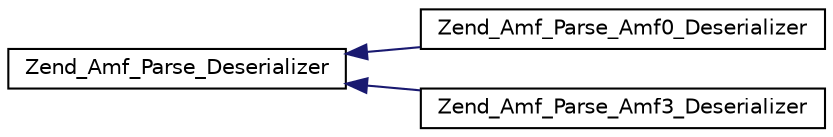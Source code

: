 digraph G
{
  edge [fontname="Helvetica",fontsize="10",labelfontname="Helvetica",labelfontsize="10"];
  node [fontname="Helvetica",fontsize="10",shape=record];
  rankdir="LR";
  Node1 [label="Zend_Amf_Parse_Deserializer",height=0.2,width=0.4,color="black", fillcolor="white", style="filled",URL="$class_zend___amf___parse___deserializer.html"];
  Node1 -> Node2 [dir="back",color="midnightblue",fontsize="10",style="solid",fontname="Helvetica"];
  Node2 [label="Zend_Amf_Parse_Amf0_Deserializer",height=0.2,width=0.4,color="black", fillcolor="white", style="filled",URL="$class_zend___amf___parse___amf0___deserializer.html"];
  Node1 -> Node3 [dir="back",color="midnightblue",fontsize="10",style="solid",fontname="Helvetica"];
  Node3 [label="Zend_Amf_Parse_Amf3_Deserializer",height=0.2,width=0.4,color="black", fillcolor="white", style="filled",URL="$class_zend___amf___parse___amf3___deserializer.html"];
}
